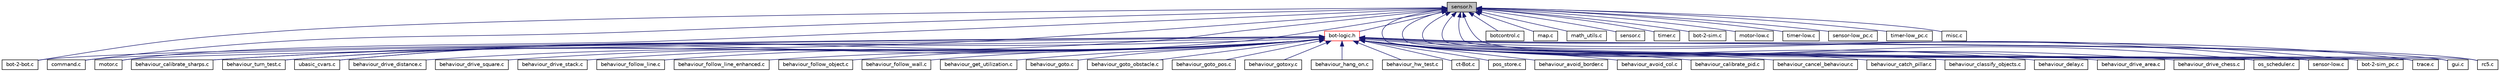 digraph G
{
  edge [fontname="Helvetica",fontsize="10",labelfontname="Helvetica",labelfontsize="10"];
  node [fontname="Helvetica",fontsize="10",shape=record];
  Node1 [label="sensor.h",height=0.2,width=0.4,color="black", fillcolor="grey75", style="filled" fontcolor="black"];
  Node1 -> Node2 [dir="back",color="midnightblue",fontsize="10",style="solid",fontname="Helvetica"];
  Node2 [label="bot-2-bot.c",height=0.2,width=0.4,color="black", fillcolor="white", style="filled",URL="$bot-2-bot_8c.html",tooltip="Bot-2-Bot-Kommunikation."];
  Node1 -> Node3 [dir="back",color="midnightblue",fontsize="10",style="solid",fontname="Helvetica"];
  Node3 [label="botcontrol.c",height=0.2,width=0.4,color="black", fillcolor="white", style="filled",URL="$botcontrol_8c.html",tooltip="High-level Steuerungsroutinen, z.B."];
  Node1 -> Node4 [dir="back",color="midnightblue",fontsize="10",style="solid",fontname="Helvetica"];
  Node4 [label="command.c",height=0.2,width=0.4,color="black", fillcolor="white", style="filled",URL="$command_8c.html",tooltip="Kommando-Management."];
  Node1 -> Node5 [dir="back",color="midnightblue",fontsize="10",style="solid",fontname="Helvetica"];
  Node5 [label="map.c",height=0.2,width=0.4,color="black", fillcolor="white", style="filled",URL="$map_8c.html",tooltip="Karte."];
  Node1 -> Node6 [dir="back",color="midnightblue",fontsize="10",style="solid",fontname="Helvetica"];
  Node6 [label="math_utils.c",height=0.2,width=0.4,color="black", fillcolor="white", style="filled",URL="$math__utils_8c.html",tooltip="Hilfsfunktionen fuer mathematische Dinge, architekturunabhaengig."];
  Node1 -> Node7 [dir="back",color="midnightblue",fontsize="10",style="solid",fontname="Helvetica"];
  Node7 [label="motor.c",height=0.2,width=0.4,color="black", fillcolor="white", style="filled",URL="$motor_8c.html",tooltip="High-Level-Routinen fuer die Motorsteuerung des c&#39;t-Bot."];
  Node1 -> Node8 [dir="back",color="midnightblue",fontsize="10",style="solid",fontname="Helvetica"];
  Node8 [label="sensor.c",height=0.2,width=0.4,color="black", fillcolor="white", style="filled",URL="$sensor_8c.html",tooltip="Architekturunabhaengiger Teil der Sensorsteuerung."];
  Node1 -> Node9 [dir="back",color="midnightblue",fontsize="10",style="solid",fontname="Helvetica"];
  Node9 [label="timer.c",height=0.2,width=0.4,color="black", fillcolor="white", style="filled",URL="$timer_8c.html",tooltip="Zeitmanagement."];
  Node1 -> Node10 [dir="back",color="midnightblue",fontsize="10",style="solid",fontname="Helvetica"];
  Node10 [label="behaviour_calibrate_sharps.c",height=0.2,width=0.4,color="black", fillcolor="white", style="filled",URL="$behaviour__calibrate__sharps_8c.html",tooltip="Kalibriert die Distanzsensoren des Bots."];
  Node1 -> Node11 [dir="back",color="midnightblue",fontsize="10",style="solid",fontname="Helvetica"];
  Node11 [label="behaviour_turn_test.c",height=0.2,width=0.4,color="black", fillcolor="white", style="filled",URL="$behaviour__turn__test_8c.html",tooltip="Fuehrt mehrere Drehungen mit bot_turn() aus und misst die Fehler."];
  Node1 -> Node12 [dir="back",color="midnightblue",fontsize="10",style="solid",fontname="Helvetica"];
  Node12 [label="ubasic_cvars.c",height=0.2,width=0.4,color="black", fillcolor="white", style="filled",URL="$ubasic__cvars_8c.html"];
  Node1 -> Node13 [dir="back",color="midnightblue",fontsize="10",style="solid",fontname="Helvetica"];
  Node13 [label="bot-logic.h",height=0.2,width=0.4,color="red", fillcolor="white", style="filled",URL="$bot-logic_8h.html",tooltip="High-Level-Routinen fuer die Steuerung des c&#39;t-Bots."];
  Node13 -> Node2 [dir="back",color="midnightblue",fontsize="10",style="solid",fontname="Helvetica"];
  Node13 -> Node4 [dir="back",color="midnightblue",fontsize="10",style="solid",fontname="Helvetica"];
  Node13 -> Node14 [dir="back",color="midnightblue",fontsize="10",style="solid",fontname="Helvetica"];
  Node14 [label="ct-Bot.c",height=0.2,width=0.4,color="black", fillcolor="white", style="filled",URL="$ct-Bot_8c.html",tooltip="Bot-Hauptprogramm."];
  Node13 -> Node7 [dir="back",color="midnightblue",fontsize="10",style="solid",fontname="Helvetica"];
  Node13 -> Node15 [dir="back",color="midnightblue",fontsize="10",style="solid",fontname="Helvetica"];
  Node15 [label="pos_store.c",height=0.2,width=0.4,color="black", fillcolor="white", style="filled",URL="$pos__store_8c.html",tooltip="Implementierung eines Positionsspeichers mit den ueblichen Stackbefehlen push(), pop() und FIFO-Befeh..."];
  Node13 -> Node16 [dir="back",color="midnightblue",fontsize="10",style="solid",fontname="Helvetica"];
  Node16 [label="behaviour_avoid_border.c",height=0.2,width=0.4,color="black", fillcolor="white", style="filled",URL="$behaviour__avoid__border_8c.html",tooltip="Vermeide Abgruende."];
  Node13 -> Node17 [dir="back",color="midnightblue",fontsize="10",style="solid",fontname="Helvetica"];
  Node17 [label="behaviour_avoid_col.c",height=0.2,width=0.4,color="black", fillcolor="white", style="filled",URL="$behaviour__avoid__col_8c.html",tooltip="Vermeide Kollisionen."];
  Node13 -> Node18 [dir="back",color="midnightblue",fontsize="10",style="solid",fontname="Helvetica"];
  Node18 [label="behaviour_calibrate_pid.c",height=0.2,width=0.4,color="black", fillcolor="white", style="filled",URL="$behaviour__calibrate__pid_8c.html",tooltip="Kalibriert die Motorregelung des Bots."];
  Node13 -> Node10 [dir="back",color="midnightblue",fontsize="10",style="solid",fontname="Helvetica"];
  Node13 -> Node19 [dir="back",color="midnightblue",fontsize="10",style="solid",fontname="Helvetica"];
  Node19 [label="behaviour_cancel_behaviour.c",height=0.2,width=0.4,color="black", fillcolor="white", style="filled",URL="$behaviour__cancel__behaviour_8c.html",tooltip="Deaktiviert ein anderes Verhalten in Abhaengigkeit einer Check-Funktion."];
  Node13 -> Node20 [dir="back",color="midnightblue",fontsize="10",style="solid",fontname="Helvetica"];
  Node20 [label="behaviour_catch_pillar.c",height=0.2,width=0.4,color="black", fillcolor="white", style="filled",URL="$behaviour__catch__pillar_8c.html",tooltip="Sucht nach einer Dose und faengt sie ein."];
  Node13 -> Node21 [dir="back",color="midnightblue",fontsize="10",style="solid",fontname="Helvetica"];
  Node21 [label="behaviour_classify_objects.c",height=0.2,width=0.4,color="black", fillcolor="white", style="filled",URL="$behaviour__classify__objects_8c.html",tooltip="Teilt Objekte nach ihrer Farbe in Klassen ein und transportiert sie ins Lager der Klasse..."];
  Node13 -> Node22 [dir="back",color="midnightblue",fontsize="10",style="solid",fontname="Helvetica"];
  Node22 [label="behaviour_delay.c",height=0.2,width=0.4,color="black", fillcolor="white", style="filled",URL="$behaviour__delay_8c.html",tooltip="Delay-Routinen als Verhalten."];
  Node13 -> Node23 [dir="back",color="midnightblue",fontsize="10",style="solid",fontname="Helvetica"];
  Node23 [label="behaviour_drive_area.c",height=0.2,width=0.4,color="black", fillcolor="white", style="filled",URL="$behaviour__drive__area_8c.html",tooltip="Flaechendeckendes Fahren als Verhalten (Staubsauger)"];
  Node13 -> Node24 [dir="back",color="midnightblue",fontsize="10",style="solid",fontname="Helvetica"];
  Node24 [label="behaviour_drive_chess.c",height=0.2,width=0.4,color="black", fillcolor="white", style="filled",URL="$behaviour__drive__chess_8c.html",tooltip="Der Bot spielt Schach."];
  Node13 -> Node25 [dir="back",color="midnightblue",fontsize="10",style="solid",fontname="Helvetica"];
  Node25 [label="behaviour_drive_distance.c",height=0.2,width=0.4,color="black", fillcolor="white", style="filled",URL="$behaviour__drive__distance_8c.html",tooltip="Bot faehrt ein Stueck."];
  Node13 -> Node26 [dir="back",color="midnightblue",fontsize="10",style="solid",fontname="Helvetica"];
  Node26 [label="behaviour_drive_square.c",height=0.2,width=0.4,color="black", fillcolor="white", style="filled",URL="$behaviour__drive__square_8c.html",tooltip="Bot faehrt im Quadrat."];
  Node13 -> Node27 [dir="back",color="midnightblue",fontsize="10",style="solid",fontname="Helvetica"];
  Node27 [label="behaviour_drive_stack.c",height=0.2,width=0.4,color="black", fillcolor="white", style="filled",URL="$behaviour__drive__stack_8c.html",tooltip="Anfahren aller auf dem Stack befindlichen Punkte."];
  Node13 -> Node28 [dir="back",color="midnightblue",fontsize="10",style="solid",fontname="Helvetica"];
  Node28 [label="behaviour_follow_line.c",height=0.2,width=0.4,color="black", fillcolor="white", style="filled",URL="$behaviour__follow__line_8c.html",tooltip="Linienverfolger."];
  Node13 -> Node29 [dir="back",color="midnightblue",fontsize="10",style="solid",fontname="Helvetica"];
  Node29 [label="behaviour_follow_line_enhanced.c",height=0.2,width=0.4,color="black", fillcolor="white", style="filled",URL="$behaviour__follow__line__enhanced_8c.html",tooltip="erweiterter Linienverfolger, der auch mit Unterbrechungen und Hindernissen klarkommt"];
  Node13 -> Node30 [dir="back",color="midnightblue",fontsize="10",style="solid",fontname="Helvetica"];
  Node30 [label="behaviour_follow_object.c",height=0.2,width=0.4,color="black", fillcolor="white", style="filled",URL="$behaviour__follow__object_8c.html",tooltip="Verfolgung beweglicher Objekte."];
  Node13 -> Node31 [dir="back",color="midnightblue",fontsize="10",style="solid",fontname="Helvetica"];
  Node31 [label="behaviour_follow_wall.c",height=0.2,width=0.4,color="black", fillcolor="white", style="filled",URL="$behaviour__follow__wall_8c.html",tooltip="Wandfolger Explorer."];
  Node13 -> Node32 [dir="back",color="midnightblue",fontsize="10",style="solid",fontname="Helvetica"];
  Node32 [label="behaviour_get_utilization.c",height=0.2,width=0.4,color="black", fillcolor="white", style="filled",URL="$behaviour__get__utilization_8c.html",tooltip="Misst die CPU-Auslastung eines anderen Verhaltens."];
  Node13 -> Node33 [dir="back",color="midnightblue",fontsize="10",style="solid",fontname="Helvetica"];
  Node33 [label="behaviour_goto.c",height=0.2,width=0.4,color="black", fillcolor="white", style="filled",URL="$behaviour__goto_8c.html",tooltip="Bot faehrt einen Punkt an."];
  Node13 -> Node34 [dir="back",color="midnightblue",fontsize="10",style="solid",fontname="Helvetica"];
  Node34 [label="behaviour_goto_obstacle.c",height=0.2,width=0.4,color="black", fillcolor="white", style="filled",URL="$behaviour__goto__obstacle_8c.html",tooltip="Anfahren eines Hindernisses."];
  Node13 -> Node35 [dir="back",color="midnightblue",fontsize="10",style="solid",fontname="Helvetica"];
  Node35 [label="behaviour_goto_pos.c",height=0.2,width=0.4,color="black", fillcolor="white", style="filled",URL="$behaviour__goto__pos_8c.html",tooltip="Anfahren einer Position."];
  Node13 -> Node36 [dir="back",color="midnightblue",fontsize="10",style="solid",fontname="Helvetica"];
  Node36 [label="behaviour_gotoxy.c",height=0.2,width=0.4,color="black", fillcolor="white", style="filled",URL="$behaviour__gotoxy_8c.html",tooltip="Bot faehrt eine Position an."];
  Node13 -> Node37 [dir="back",color="midnightblue",fontsize="10",style="solid",fontname="Helvetica"];
  Node37 [label="behaviour_hang_on.c",height=0.2,width=0.4,color="black", fillcolor="white", style="filled",URL="$behaviour__hang__on_8c.html",tooltip="Erkennen des Haengenbleibens als Notfallverhalten."];
  Node13 -> Node38 [dir="back",color="midnightblue",fontsize="10",style="solid",fontname="Helvetica"];
  Node38 [label="behaviour_hw_test.c",height=0.2,width=0.4,color="black", fillcolor="white", style="filled",URL="$behaviour__hw__test_8c.html",tooltip="Testcode fuer die Bot-Hardware (ehemals TEST_AVAILABLE_ANALOG, _DIGITAL, _MOTOR)"];
  Node13 -> Node11 [dir="back",color="midnightblue",fontsize="10",style="solid",fontname="Helvetica"];
  Node13 -> Node12 [dir="back",color="midnightblue",fontsize="10",style="solid",fontname="Helvetica"];
  Node13 -> Node39 [dir="back",color="midnightblue",fontsize="10",style="solid",fontname="Helvetica"];
  Node39 [label="os_scheduler.c",height=0.2,width=0.4,color="black", fillcolor="white", style="filled",URL="$os__scheduler_8c.html",tooltip="Mini-Scheduler fuer BotOS."];
  Node13 -> Node40 [dir="back",color="midnightblue",fontsize="10",style="solid",fontname="Helvetica"];
  Node40 [label="sensor-low.c",height=0.2,width=0.4,color="black", fillcolor="white", style="filled",URL="$sensor-low_8c.html",tooltip="Low-Level Routinen fuer die Sensor Steuerung des c&#39;t-Bots."];
  Node13 -> Node41 [dir="back",color="midnightblue",fontsize="10",style="solid",fontname="Helvetica"];
  Node41 [label="bot-2-sim_pc.c",height=0.2,width=0.4,color="black", fillcolor="white", style="filled",URL="$bot-2-sim__pc_8c.html",tooltip="Verbindung c&#39;t-Bot zu c&#39;t-Sim."];
  Node13 -> Node42 [dir="back",color="midnightblue",fontsize="10",style="solid",fontname="Helvetica"];
  Node42 [label="trace.c",height=0.2,width=0.4,color="black", fillcolor="white", style="filled",URL="$trace_8c.html",tooltip="Trace-Modul."];
  Node13 -> Node43 [dir="back",color="midnightblue",fontsize="10",style="solid",fontname="Helvetica"];
  Node43 [label="gui.c",height=0.2,width=0.4,color="black", fillcolor="white", style="filled",URL="$gui_8c.html",tooltip="Display-GUI des Bots."];
  Node13 -> Node44 [dir="back",color="midnightblue",fontsize="10",style="solid",fontname="Helvetica"];
  Node44 [label="rc5.c",height=0.2,width=0.4,color="black", fillcolor="white", style="filled",URL="$rc5_8c.html",tooltip="RC5-Fernbedienung / Basic-Tasten-Handler."];
  Node1 -> Node45 [dir="back",color="midnightblue",fontsize="10",style="solid",fontname="Helvetica"];
  Node45 [label="bot-2-sim.c",height=0.2,width=0.4,color="black", fillcolor="white", style="filled",URL="$bot-2-sim_8c.html",tooltip="Verbindung zwischen c&#39;t-Bot und c&#39;t-Sim."];
  Node1 -> Node46 [dir="back",color="midnightblue",fontsize="10",style="solid",fontname="Helvetica"];
  Node46 [label="motor-low.c",height=0.2,width=0.4,color="black", fillcolor="white", style="filled",URL="$motor-low_8c.html",tooltip="Low-Level Routinen fuer die Motorsteuerung des c&#39;t-Bots."];
  Node1 -> Node39 [dir="back",color="midnightblue",fontsize="10",style="solid",fontname="Helvetica"];
  Node1 -> Node40 [dir="back",color="midnightblue",fontsize="10",style="solid",fontname="Helvetica"];
  Node1 -> Node47 [dir="back",color="midnightblue",fontsize="10",style="solid",fontname="Helvetica"];
  Node47 [label="timer-low.c",height=0.2,width=0.4,color="black", fillcolor="white", style="filled",URL="$timer-low_8c.html",tooltip="Timer und Counter fuer den Mikrocontroller."];
  Node1 -> Node41 [dir="back",color="midnightblue",fontsize="10",style="solid",fontname="Helvetica"];
  Node1 -> Node48 [dir="back",color="midnightblue",fontsize="10",style="solid",fontname="Helvetica"];
  Node48 [label="sensor-low_pc.c",height=0.2,width=0.4,color="black", fillcolor="white", style="filled",URL="$sensor-low__pc_8c.html",tooltip="Low-Level Routinen fuer die Sensor Steuerung des c&#39;t-Bots."];
  Node1 -> Node49 [dir="back",color="midnightblue",fontsize="10",style="solid",fontname="Helvetica"];
  Node49 [label="timer-low_pc.c",height=0.2,width=0.4,color="black", fillcolor="white", style="filled",URL="$timer-low__pc_8c.html",tooltip="Timer und Counter."];
  Node1 -> Node42 [dir="back",color="midnightblue",fontsize="10",style="solid",fontname="Helvetica"];
  Node1 -> Node43 [dir="back",color="midnightblue",fontsize="10",style="solid",fontname="Helvetica"];
  Node1 -> Node50 [dir="back",color="midnightblue",fontsize="10",style="solid",fontname="Helvetica"];
  Node50 [label="misc.c",height=0.2,width=0.4,color="black", fillcolor="white", style="filled",URL="$misc_8c.html",tooltip="Sonstige Display-Anzeigefunktionen, die in keine andere Datei so richtig passen."];
  Node1 -> Node44 [dir="back",color="midnightblue",fontsize="10",style="solid",fontname="Helvetica"];
}
